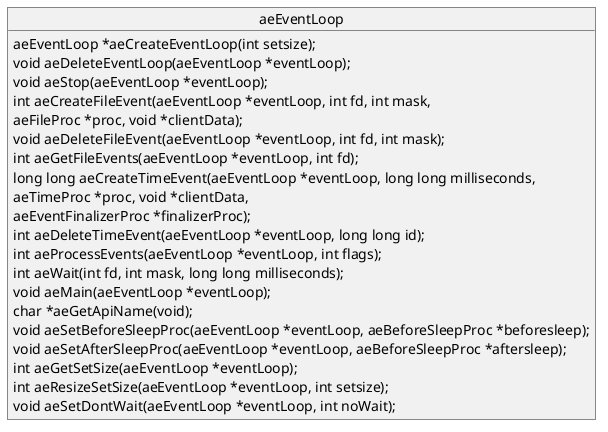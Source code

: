 @startuml
object aeEventLoop {
    aeEventLoop *aeCreateEventLoop(int setsize);
    void aeDeleteEventLoop(aeEventLoop *eventLoop);
    void aeStop(aeEventLoop *eventLoop);
    int aeCreateFileEvent(aeEventLoop *eventLoop, int fd, int mask,
            aeFileProc *proc, void *clientData);
    void aeDeleteFileEvent(aeEventLoop *eventLoop, int fd, int mask);
    int aeGetFileEvents(aeEventLoop *eventLoop, int fd);
    long long aeCreateTimeEvent(aeEventLoop *eventLoop, long long milliseconds,
            aeTimeProc *proc, void *clientData,
            aeEventFinalizerProc *finalizerProc);
    int aeDeleteTimeEvent(aeEventLoop *eventLoop, long long id);
    int aeProcessEvents(aeEventLoop *eventLoop, int flags);
    int aeWait(int fd, int mask, long long milliseconds);
    void aeMain(aeEventLoop *eventLoop);
    char *aeGetApiName(void);
    void aeSetBeforeSleepProc(aeEventLoop *eventLoop, aeBeforeSleepProc *beforesleep);
    void aeSetAfterSleepProc(aeEventLoop *eventLoop, aeBeforeSleepProc *aftersleep);
    int aeGetSetSize(aeEventLoop *eventLoop);
    int aeResizeSetSize(aeEventLoop *eventLoop, int setsize);
    void aeSetDontWait(aeEventLoop *eventLoop, int noWait);
}
@enduml